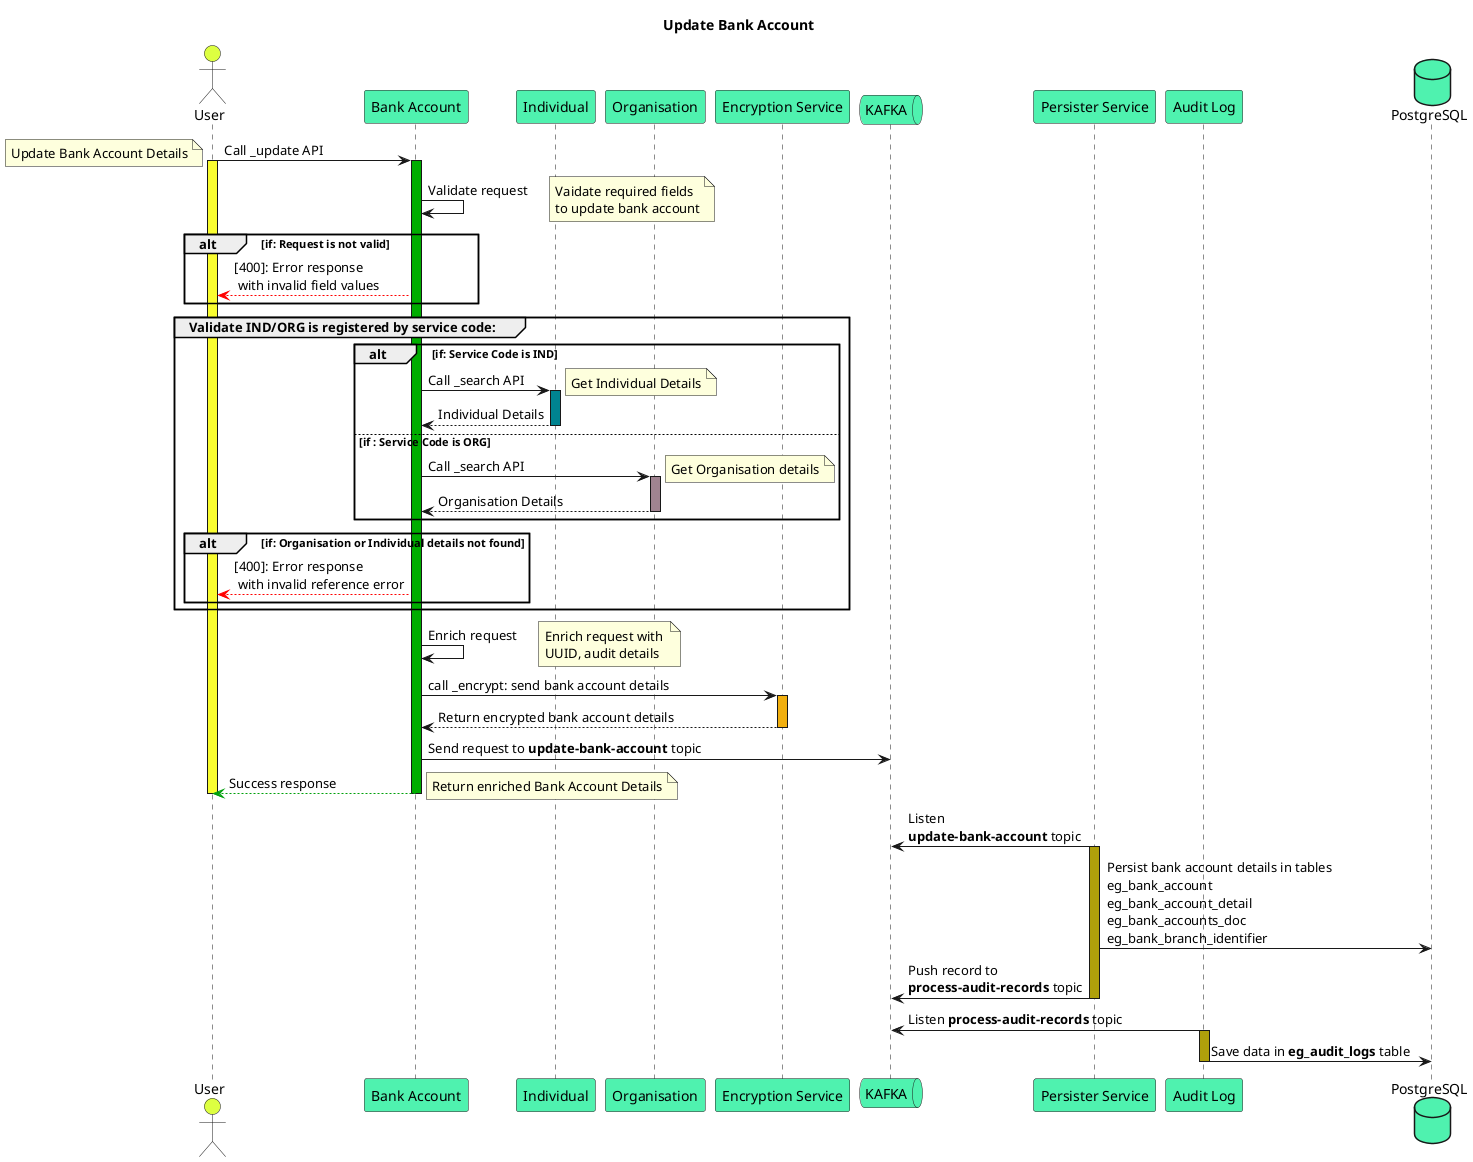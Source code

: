 @startuml
title Update Bank Account
actor user as "User" order 0 #ddff41
participant BANK_ACCOUNT as "Bank Account" order 1 #4Ff2AF
participant INDIVIDUAL as "Individual" order 2 #4Ff2AF
participant ORGANISATION as "Organisation" order 3 #4Ff2AF
participant ENC_CLIENT as "Encryption Service" order 4 #4Ff2AF
queue KAFKA as "KAFKA" order 5 #4Ff2AF
participant PERSISTER as "Persister Service" order 6 #4Ff2AF
participant AUDIT_LOG as "Audit Log" order 7 #4Ff2AF
database DB as "PostgreSQL" order 8 #4Ff2AF

user -> BANK_ACCOUNT: Call _update API
activate user #Fafd30
note top: Update Bank Account Details
activate BANK_ACCOUNT #00ad00
BANK_ACCOUNT -> BANK_ACCOUNT: Validate request
note right: Vaidate required fields \nto update bank account
alt if: Request is not valid
    user <-[#ff0000]- BANK_ACCOUNT: [400]: Error response\n with invalid field values
end
group Validate IND/ORG is registered by service code:
    alt if: Service Code is IND
        BANK_ACCOUNT -> INDIVIDUAL: Call _search API
        note right: Get Individual Details
        activate INDIVIDUAL #008390
        BANK_ACCOUNT <-- INDIVIDUAL: Individual Details
        deactivate INDIVIDUAL
    else if : Service Code is ORG
        BANK_ACCOUNT -> ORGANISATION: Call _search API
        note right: Get Organisation details
        activate ORGANISATION #A08390
        BANK_ACCOUNT <-- ORGANISATION: Organisation Details
        deactivate ORGANISATION
    end
    alt if: Organisation or Individual details not found
        user <-[#ff0000]- BANK_ACCOUNT: [400]: Error response\n with invalid reference error
    end
end


BANK_ACCOUNT -> BANK_ACCOUNT: Enrich request
note right: Enrich request with \nUUID, audit details

BANK_ACCOUNT -> ENC_CLIENT: call _encrypt: send bank account details
activate ENC_CLIENT #F1aF0F
BANK_ACCOUNT <-- ENC_CLIENT: Return encrypted bank account details
deactivate ENC_CLIENT
BANK_ACCOUNT -> KAFKA: Send request to <b>update-bank-account</b> topic
user <-[#00a00b]- BANK_ACCOUNT: Success response
note right: Return enriched Bank Account Details
deactivate BANK_ACCOUNT
deactivate user

KAFKA <- PERSISTER: Listen \n<b>update-bank-account</b> topic
activate PERSISTER #aFa00b
PERSISTER -> DB: Persist bank account details in tables\neg_bank_account\neg_bank_account_detail\neg_bank_accounts_doc\neg_bank_branch_identifier
PERSISTER -> KAFKA: Push record to \n<b>process-audit-records</b> topic
deactivate PERSISTER

KAFKA <- AUDIT_LOG: Listen <b>process-audit-records</b> topic
activate AUDIT_LOG #aFa00b
AUDIT_LOG -> DB: Save data in <b>eg_audit_logs</b> table
deactivate AUDIT_LOG
@enduml